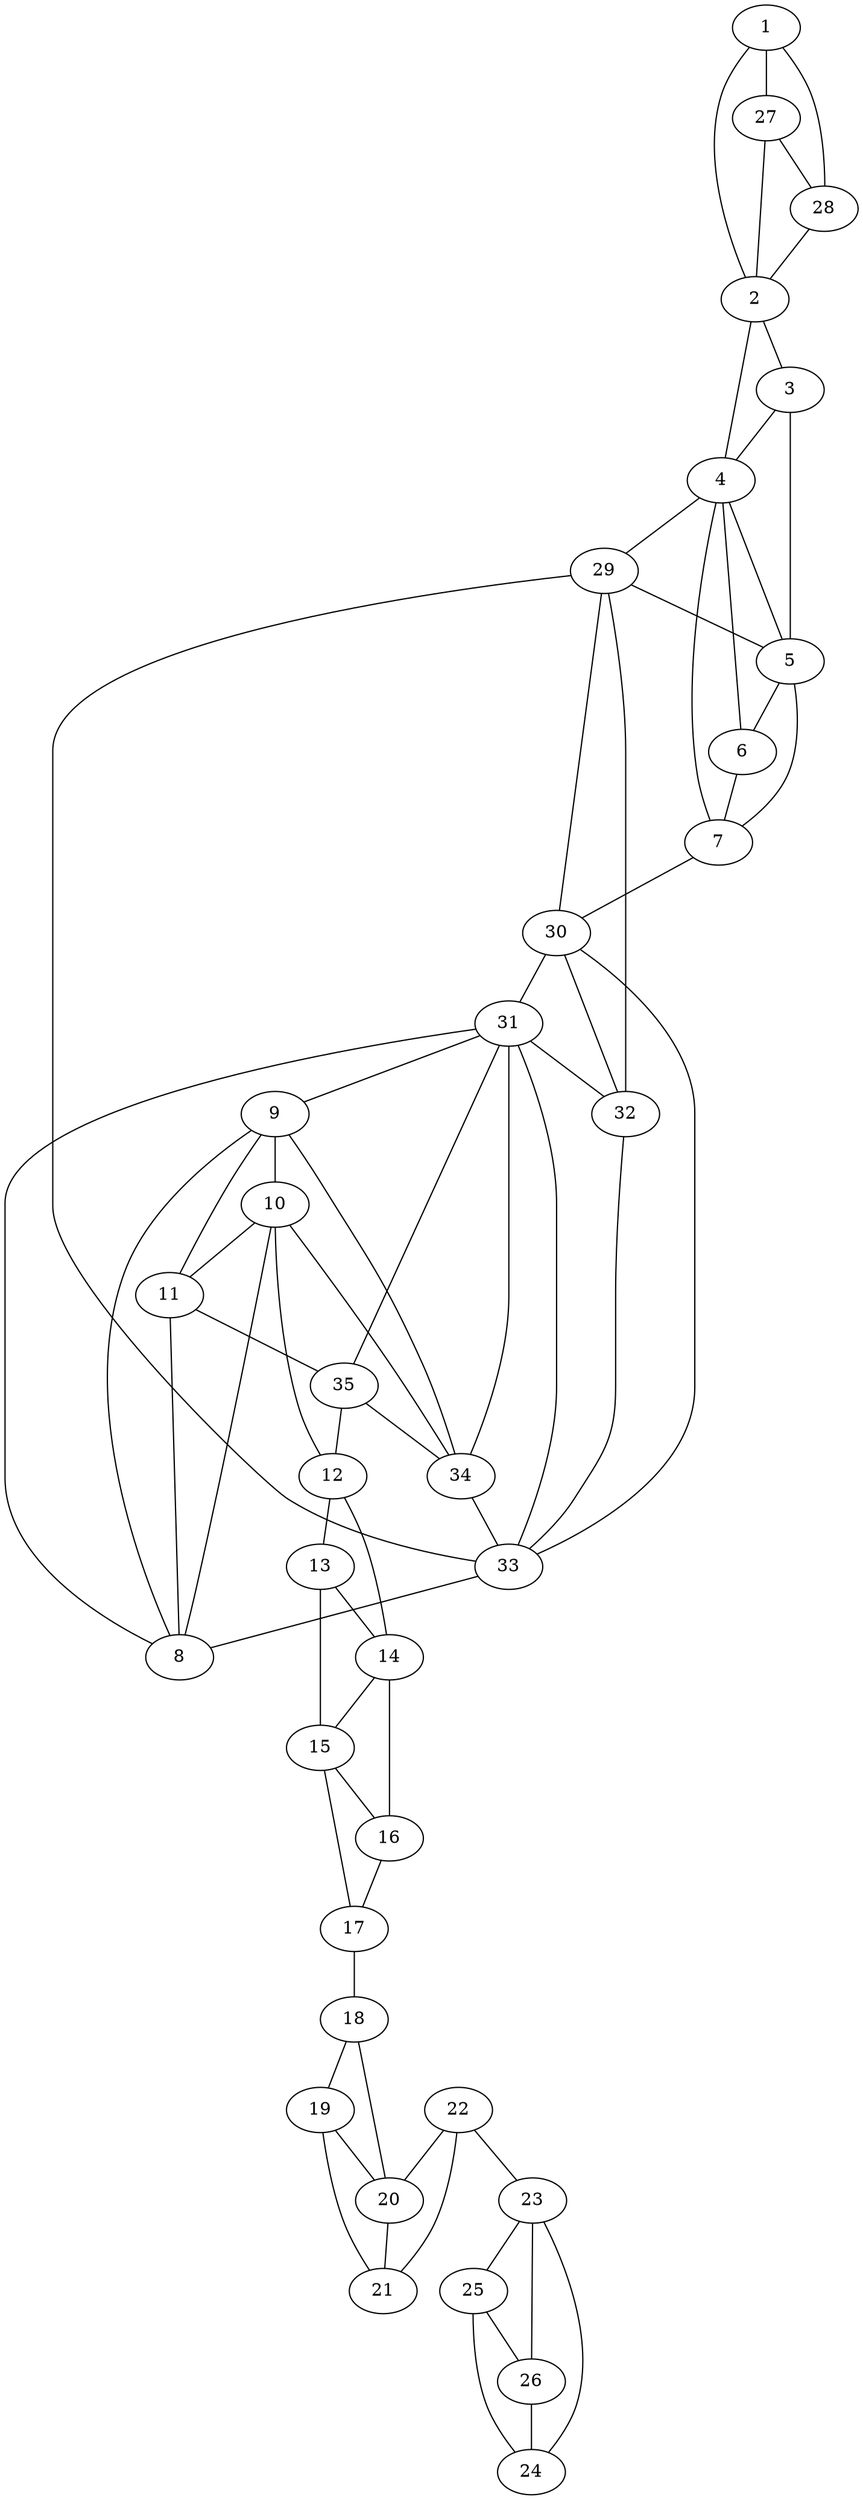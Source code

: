 graph pdb1j09 {
	1	 [aaLength=18,
		sequence=HVGTAYIALFNYAWARRN,
		type=0];
	2	 [aaLength=13,
		sequence=GAEERILAALKWL,
		type=0];
	1 -- 2	 [distance0="37.83401",
		frequency=1,
		type0=1];
	27	 [aaLength=4,
		sequence=VTRI,
		type=1];
	1 -- 27	 [distance0="54.52046",
		frequency=1,
		type0=2];
	3	 [aaLength=4,
		sequence=RQSE,
		type=0];
	2 -- 3	 [distance0="31.83142",
		distance1="17.0",
		frequency=2,
		type0=1,
		type1=4];
	4	 [aaLength=15,
		sequence=RLPLYQKYAEELLKR,
		type=0];
	2 -- 4	 [distance0="38.03726",
		frequency=1,
		type0=3];
	3 -- 4	 [distance0="8.628505",
		distance1="0.0",
		frequency=2,
		type0=1,
		type1=5];
	5	 [aaLength=13,
		sequence=TPEELEQIRKEKG,
		type=0];
	3 -- 5	 [distance0="33.43335",
		frequency=1,
		type0=3];
	4 -- 5	 [distance0="34.85966",
		frequency=1,
		type0=2];
	29	 [aaLength=4,
		sequence=AYRA,
		type=1];
	4 -- 29	 [distance0="2.0",
		frequency=1,
		type0=4];
	6	 [aaLength=6,
		sequence=GRARNI,
		type=0];
	5 -- 6	 [distance0="21.66702",
		distance1="3.0",
		frequency=2,
		type0=1,
		type1=4];
	7	 [aaLength=11,
		sequence=PPEEAEERARR,
		type=0];
	5 -- 7	 [distance0="32.77157",
		frequency=1,
		type0=2];
	6 -- 4	 [distance0="40.93544",
		frequency=1,
		type0=3];
	6 -- 7	 [distance0="12.42683",
		distance1="0.0",
		frequency=2,
		type0=1,
		type1=5];
	7 -- 4	 [distance0="46.71653",
		frequency=1,
		type0=3];
	30	 [aaLength=4,
		sequence=VIRL,
		type=1];
	7 -- 30	 [distance0="4.0",
		frequency=1,
		type0=4];
	8	 [aaLength=3,
		sequence=QEI,
		type=0];
	11	 [aaLength=13,
		sequence=STPIHVLLYRAFG,
		type=0];
	8 -- 11	 [distance0="42.62572",
		frequency=1,
		type0=3];
	9	 [aaLength=13,
		sequence=TYHLANVVDDHLM,
		type=0];
	8 -- 9	 [distance0="19.28574",
		frequency=1,
		type0=1];
	10	 [aaLength=4,
		sequence=EWLV,
		type=0];
	8 -- 10	 [distance0="37.12633",
		frequency=1,
		type0=2];
	31	 [aaLength=3,
		sequence=VLL,
		type=1];
	8 -- 31	 [distance0="3.0",
		frequency=1,
		type0=4];
	9 -- 10	 [distance0="25.52674",
		frequency=1,
		type0=2];
	34	 [aaLength=5,
		sequence=DVIRA,
		type=1];
	9 -- 34	 [distance0="3.0",
		frequency=1,
		type0=4];
	10 -- 11	 [distance0="12.71707",
		distance1="0.0",
		frequency=2,
		type0=1,
		type1=5];
	11 -- 9	 [distance0="26.06293",
		frequency=1,
		type0=2];
	35	 [aaLength=5,
		sequence=RFYHM,
		type=1];
	11 -- 35	 [distance0="4.0",
		frequency=1,
		type0=4];
	12	 [aaLength=8,
		sequence=SLDWYKAE,
		type=0];
	13	 [aaLength=13,
		sequence=LPEALRNYLCLMG,
		type=0];
	12 -- 13	 [distance0="19.75315",
		distance1="2.0",
		frequency=2,
		type0=1,
		type1=4];
	12 -- 10	 [distance0="45.48685",
		frequency=1,
		type0=3];
	14	 [aaLength=9,
		sequence=TLEEFIQAF,
		type=0];
	12 -- 14	 [distance0="40.87015",
		frequency=1,
		type0=2];
	15	 [aaLength=5,
		sequence=TWERV,
		type=0];
	13 -- 15	 [distance0="33.58549",
		frequency=1,
		type0=3];
	13 -- 14	 [distance0="24.3971",
		distance1="10.0",
		frequency=2,
		type0=2,
		type1=4];
	14 -- 15	 [distance0="9.435377",
		distance1="0.0",
		frequency=2,
		type0=1,
		type1=5];
	16	 [aaLength=16,
		sequence=DLEKLRWMNGKYIREV,
		type=0];
	14 -- 16	 [distance0="25.79885",
		frequency=1,
		type0=3];
	15 -- 16	 [distance0="20.13844",
		distance1="7.0",
		frequency=2,
		type0=2,
		type1=4];
	17	 [aaLength=16,
		sequence=SLEEVAERVKPFLREA,
		type=0];
	16 -- 17	 [distance0="19.55243",
		distance1="1.0",
		frequency=2,
		type0=1,
		type1=4];
	18	 [aaLength=13,
		sequence=SEAYLRRAVELMR,
		type=0];
	17 -- 18	 [distance0="23.6755",
		distance1="5.0",
		frequency=2,
		type0=2,
		type1=4];
	17 -- 15	 [distance0="33.91086",
		frequency=1,
		type0=3];
	19	 [aaLength=3,
		sequence=PRF,
		type=0];
	18 -- 19	 [distance0="14.22989",
		distance1="0.0",
		frequency=2,
		type0=1,
		type1=5];
	20	 [aaLength=7,
		sequence=KEFPEKA,
		type=0];
	18 -- 20	 [distance0="22.01148",
		frequency=1,
		type0=2];
	19 -- 20	 [distance0="12.37946",
		distance1="3.0",
		frequency=2,
		type0=1,
		type1=4];
	21	 [aaLength=4,
		sequence=RYLF,
		type=0];
	20 -- 21	 [distance0="9.5084",
		distance1="0.0",
		frequency=2,
		type0=1,
		type1=5];
	21 -- 19	 [distance0="16.5935",
		frequency=1,
		type0=2];
	22	 [aaLength=25,
		sequence=SEKAQRKLEEGLPLLKELYPRLRAQ,
		type=0];
	22 -- 20	 [distance0="33.51414",
		frequency=1,
		type0=3];
	22 -- 21	 [distance0="24.59971",
		frequency=1,
		type0=1];
	23	 [aaLength=17,
		sequence=TEAALEALLRGFAAEKG,
		type=0];
	22 -- 23	 [distance0="31.4932",
		distance1="3.0",
		frequency=2,
		type0=2,
		type1=4];
	25	 [aaLength=8,
		sequence=GLFEILAL,
		type=0];
	23 -- 25	 [distance0="40.14128",
		frequency=1,
		type0=3];
	24	 [aaLength=15,
		sequence=KLGQVAQPLRAALTG,
		type=0];
	23 -- 24	 [distance0="20.45395",
		distance1="1.0",
		frequency=2,
		type0=1,
		type1=4];
	24 -- 25	 [distance0="25.22563",
		distance1="5.0",
		frequency=2,
		type0=2,
		type1=4];
	26	 [aaLength=14,
		sequence=GKERALRRLERALA,
		type=0];
	25 -- 26	 [distance0="17.30682",
		distance1="1.0",
		frequency=2,
		type0=1,
		type1=4];
	26 -- 23	 [distance0="50.13932",
		frequency=1,
		type0=3];
	26 -- 24	 [distance0="30.68911",
		frequency=1,
		type0=2];
	27 -- 2	 [distance0="77.70964",
		frequency=1,
		type0=3];
	28	 [aaLength=4,
		sequence=RFIV,
		type=1];
	27 -- 28	 [distance0="32.0",
		distance1="28.0",
		frequency=2,
		type0=1,
		type1=4];
	28 -- 1	 [distance0="56.81972",
		frequency=1,
		type0=2];
	28 -- 2	 [distance0="63.17269",
		distance1="12.0",
		frequency=2,
		type0=3,
		type1=4];
	29 -- 5	 [distance0="2.0",
		frequency=1,
		type0=4];
	29 -- 30	 [distance0="43.0",
		frequency=1,
		type0=1];
	32	 [aaLength=6,
		sequence=TTEVKD,
		type=1];
	29 -- 32	 [distance0="53.0",
		frequency=1,
		type0=2];
	33	 [aaLength=6,
		sequence=GVVVYD,
		type=1];
	29 -- 33	 [distance0="62.0",
		frequency=1,
		type0=3];
	30 -- 31	 [distance0="32.0",
		frequency=1,
		type0=3];
	30 -- 32	 [distance0="10.0",
		distance1="6.0",
		frequency=2,
		type0=1,
		type1=4];
	30 -- 33	 [distance0="19.0",
		frequency=1,
		type0=2];
	31 -- 9	 [distance0="6.0",
		frequency=1,
		type0=4];
	31 -- 32	 [distance0="22.0",
		frequency=1,
		type0=2];
	31 -- 33	 [distance0="13.0",
		frequency=1,
		type0=1];
	32 -- 33	 [distance0="9.0",
		distance1="3.0",
		frequency=2,
		type0=1,
		type1=4];
	33 -- 8	 [distance0="1.0",
		frequency=1,
		type0=4];
	34 -- 10	 [distance0="1.0",
		frequency=1,
		type0=4];
	34 -- 31	 [distance0="25.0",
		frequency=1,
		type0=1];
	34 -- 33	 [distance0="38.0",
		frequency=1,
		type0=3];
	35 -- 12	 [distance0="54.3982",
		distance1="18.0",
		frequency=2,
		type0=3,
		type1=4];
	35 -- 31	 [distance0="52.0",
		frequency=1,
		type0=2];
	35 -- 34	 [distance0="27.0",
		frequency=1,
		type0=1];
}
